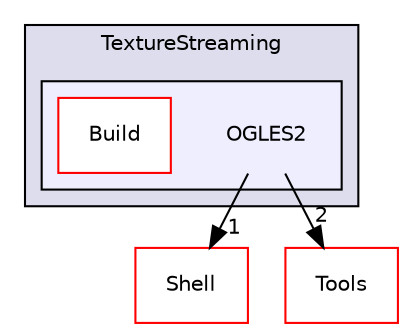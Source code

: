 digraph "PVR/SDK_3.4/Examples/Advanced/TextureStreaming/OGLES2" {
  compound=true
  node [ fontsize="10", fontname="Helvetica"];
  edge [ labelfontsize="10", labelfontname="Helvetica"];
  subgraph clusterdir_db32b2f34716585959f0e317a934eafc {
    graph [ bgcolor="#ddddee", pencolor="black", label="TextureStreaming" fontname="Helvetica", fontsize="10", URL="dir_db32b2f34716585959f0e317a934eafc.html"]
  subgraph clusterdir_6209b46e154bd381f4665e566e1bbfe4 {
    graph [ bgcolor="#eeeeff", pencolor="black", label="" URL="dir_6209b46e154bd381f4665e566e1bbfe4.html"];
    dir_6209b46e154bd381f4665e566e1bbfe4 [shape=plaintext label="OGLES2"];
    dir_068e78d4f6dbbe8da8ed34eb12a6cc75 [shape=box label="Build" color="red" fillcolor="white" style="filled" URL="dir_068e78d4f6dbbe8da8ed34eb12a6cc75.html"];
  }
  }
  dir_de41955a66a331b990d60d5323117a97 [shape=box label="Shell" fillcolor="white" style="filled" color="red" URL="dir_de41955a66a331b990d60d5323117a97.html"];
  dir_5222bd6691dac9df766f8a52293393a2 [shape=box label="Tools" fillcolor="white" style="filled" color="red" URL="dir_5222bd6691dac9df766f8a52293393a2.html"];
  dir_6209b46e154bd381f4665e566e1bbfe4->dir_de41955a66a331b990d60d5323117a97 [headlabel="1", labeldistance=1.5 headhref="dir_001079_000133.html"];
  dir_6209b46e154bd381f4665e566e1bbfe4->dir_5222bd6691dac9df766f8a52293393a2 [headlabel="2", labeldistance=1.5 headhref="dir_001079_001762.html"];
}
